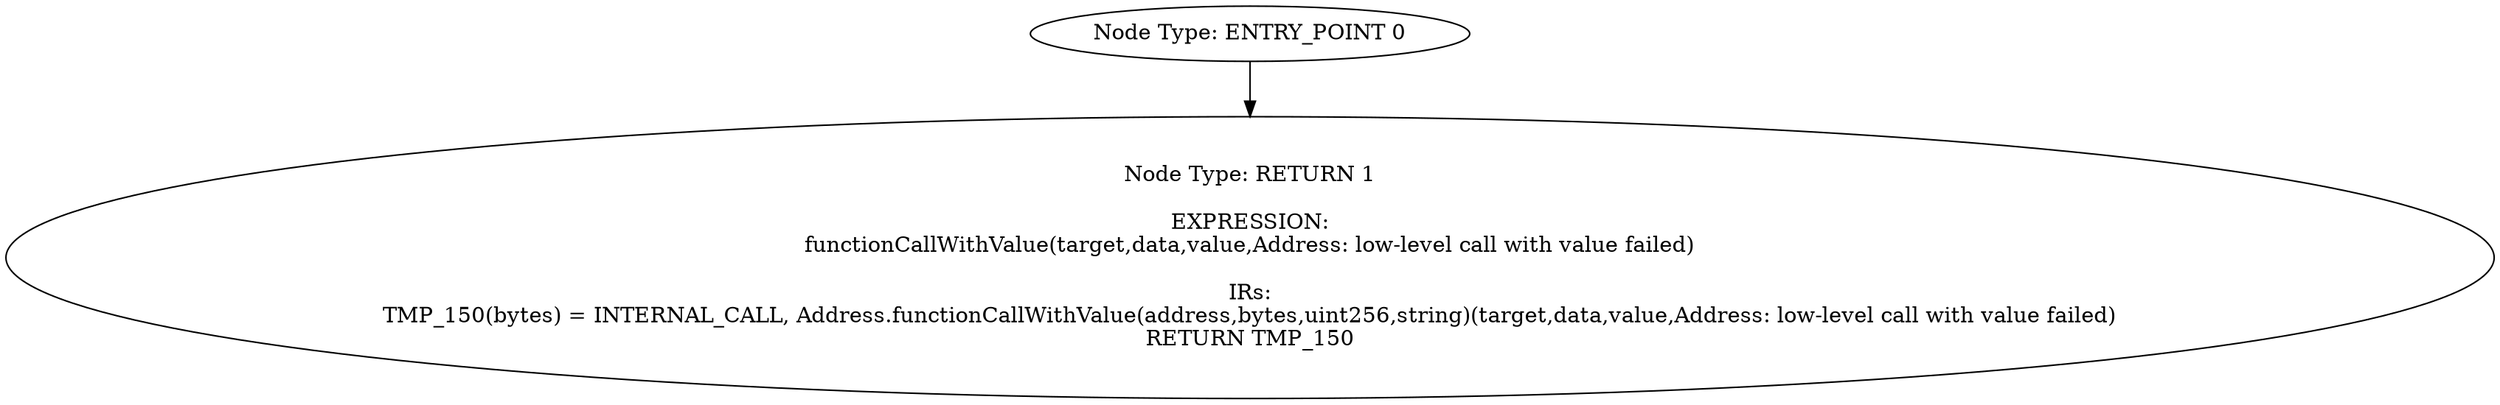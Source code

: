 digraph{
0[label="Node Type: ENTRY_POINT 0
"];
0->1;
1[label="Node Type: RETURN 1

EXPRESSION:
functionCallWithValue(target,data,value,Address: low-level call with value failed)

IRs:
TMP_150(bytes) = INTERNAL_CALL, Address.functionCallWithValue(address,bytes,uint256,string)(target,data,value,Address: low-level call with value failed)
RETURN TMP_150"];
}
